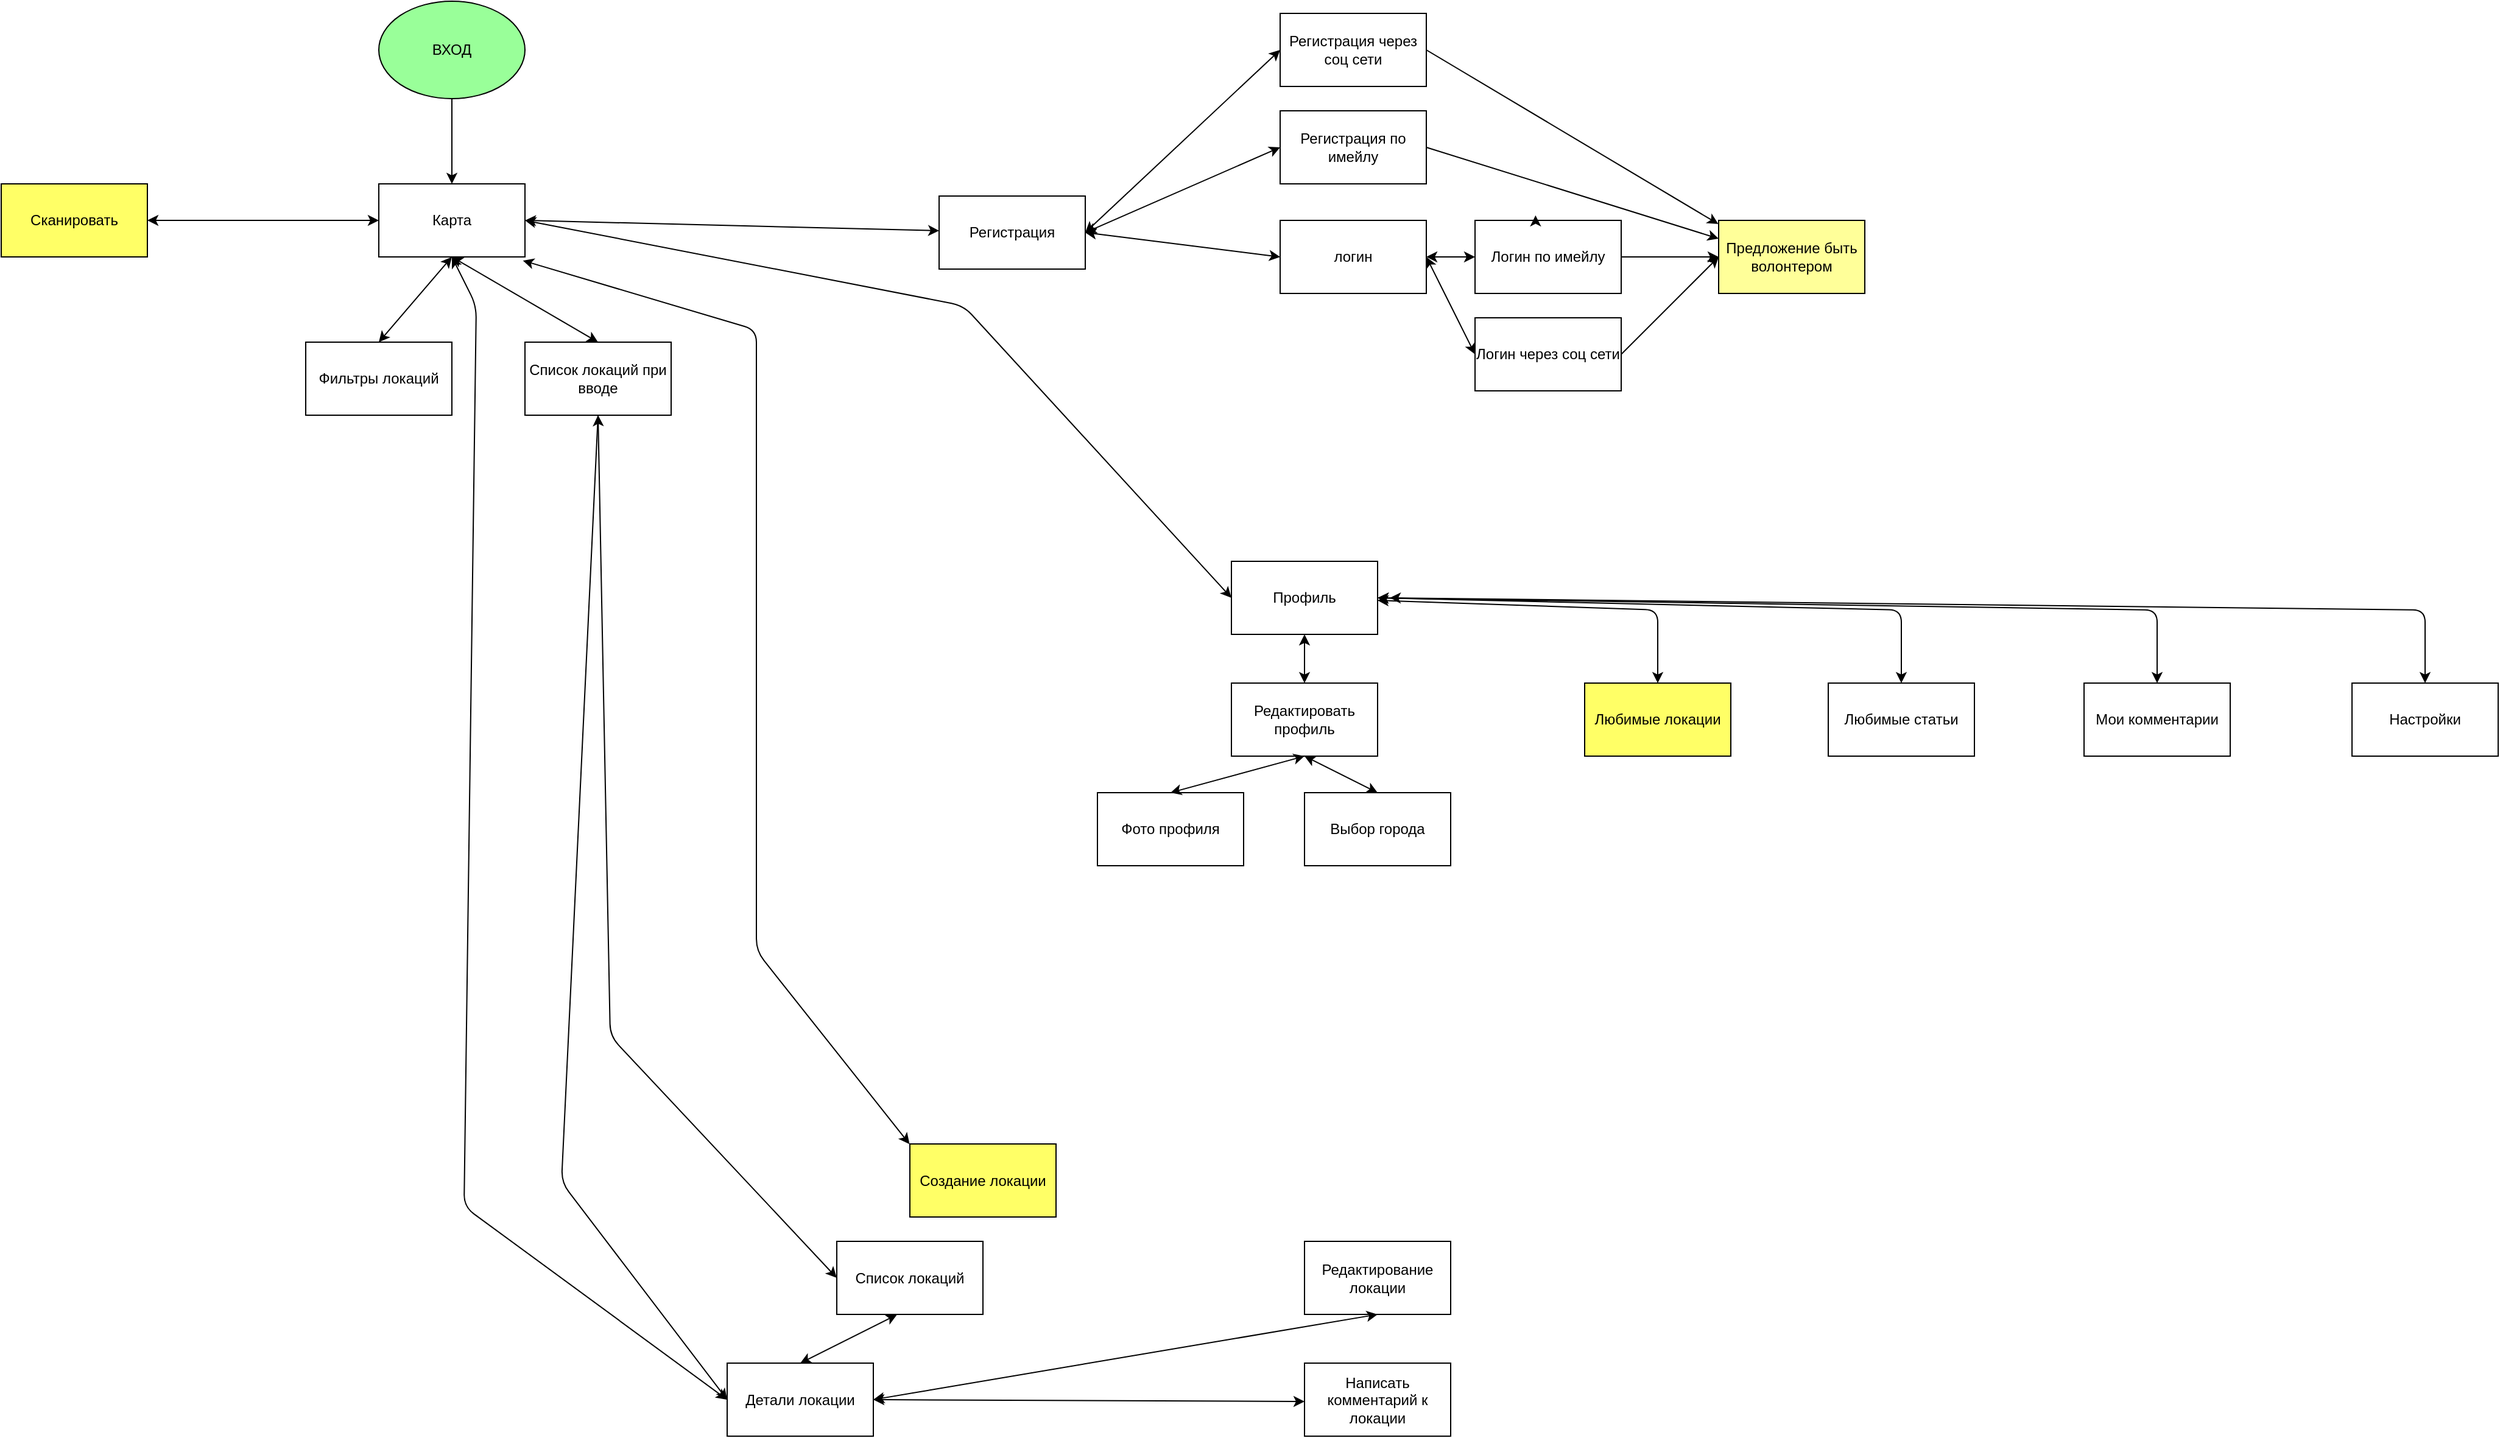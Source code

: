 <mxfile version="12.1.9" type="device" pages="1"><diagram id="9m6jjMZWExopY55syi4Y" name="Page-1"><mxGraphModel dx="1976" dy="927" grid="1" gridSize="10" guides="1" tooltips="1" connect="1" arrows="1" fold="1" page="1" pageScale="1" pageWidth="850" pageHeight="1100" math="0" shadow="0"><root><mxCell id="0"/><mxCell id="1" parent="0"/><mxCell id="0dQbdr2GvTAwIT77Btry-1" value="ВХОД&lt;br&gt;" style="ellipse;whiteSpace=wrap;html=1;fillColor=#99FF99;" vertex="1" parent="1"><mxGeometry x="360" y="40" width="120" height="80" as="geometry"/></mxCell><mxCell id="0dQbdr2GvTAwIT77Btry-2" value="Сканировать" style="rounded=0;whiteSpace=wrap;html=1;fillColor=#FFFF66;" vertex="1" parent="1"><mxGeometry x="50" y="190" width="120" height="60" as="geometry"/></mxCell><mxCell id="0dQbdr2GvTAwIT77Btry-3" value="Карта" style="rounded=0;whiteSpace=wrap;html=1;" vertex="1" parent="1"><mxGeometry x="360" y="190" width="120" height="60" as="geometry"/></mxCell><mxCell id="0dQbdr2GvTAwIT77Btry-4" value="Профиль" style="rounded=0;whiteSpace=wrap;html=1;" vertex="1" parent="1"><mxGeometry x="1060" y="500" width="120" height="60" as="geometry"/></mxCell><mxCell id="0dQbdr2GvTAwIT77Btry-5" value="Регистрация" style="rounded=0;whiteSpace=wrap;html=1;" vertex="1" parent="1"><mxGeometry x="820" y="200" width="120" height="60" as="geometry"/></mxCell><mxCell id="0dQbdr2GvTAwIT77Btry-6" value="" style="endArrow=classic;startArrow=classic;html=1;exitX=1;exitY=0.5;exitDx=0;exitDy=0;entryX=0;entryY=0.5;entryDx=0;entryDy=0;" edge="1" parent="1" source="0dQbdr2GvTAwIT77Btry-2" target="0dQbdr2GvTAwIT77Btry-3"><mxGeometry width="50" height="50" relative="1" as="geometry"><mxPoint x="270" y="240" as="sourcePoint"/><mxPoint x="320" y="190" as="targetPoint"/></mxGeometry></mxCell><mxCell id="0dQbdr2GvTAwIT77Btry-7" value="" style="endArrow=classic;startArrow=classic;html=1;exitX=1;exitY=0.5;exitDx=0;exitDy=0;" edge="1" parent="1" source="0dQbdr2GvTAwIT77Btry-3" target="0dQbdr2GvTAwIT77Btry-5"><mxGeometry width="50" height="50" relative="1" as="geometry"><mxPoint x="530" y="270" as="sourcePoint"/><mxPoint x="580" y="220" as="targetPoint"/></mxGeometry></mxCell><mxCell id="0dQbdr2GvTAwIT77Btry-8" value="" style="endArrow=classic;startArrow=classic;html=1;exitX=0;exitY=0.5;exitDx=0;exitDy=0;" edge="1" parent="1" source="0dQbdr2GvTAwIT77Btry-4"><mxGeometry width="50" height="50" relative="1" as="geometry"><mxPoint x="540" y="340" as="sourcePoint"/><mxPoint x="480" y="220" as="targetPoint"/><Array as="points"><mxPoint x="840" y="290"/></Array></mxGeometry></mxCell><mxCell id="0dQbdr2GvTAwIT77Btry-9" value="Список локаций при вводе" style="rounded=0;whiteSpace=wrap;html=1;" vertex="1" parent="1"><mxGeometry x="480" y="320" width="120" height="60" as="geometry"/></mxCell><mxCell id="0dQbdr2GvTAwIT77Btry-10" value="" style="endArrow=classic;startArrow=classic;html=1;exitX=0.5;exitY=1;exitDx=0;exitDy=0;entryX=0.5;entryY=0;entryDx=0;entryDy=0;" edge="1" parent="1" source="0dQbdr2GvTAwIT77Btry-3" target="0dQbdr2GvTAwIT77Btry-9"><mxGeometry width="50" height="50" relative="1" as="geometry"><mxPoint x="570" y="360" as="sourcePoint"/><mxPoint x="620" y="310" as="targetPoint"/></mxGeometry></mxCell><mxCell id="0dQbdr2GvTAwIT77Btry-11" value="Фильтры локаций" style="rounded=0;whiteSpace=wrap;html=1;" vertex="1" parent="1"><mxGeometry x="300" y="320" width="120" height="60" as="geometry"/></mxCell><mxCell id="0dQbdr2GvTAwIT77Btry-12" value="" style="endArrow=classic;startArrow=classic;html=1;entryX=0.5;entryY=1;entryDx=0;entryDy=0;exitX=0.5;exitY=0;exitDx=0;exitDy=0;" edge="1" parent="1" source="0dQbdr2GvTAwIT77Btry-11" target="0dQbdr2GvTAwIT77Btry-3"><mxGeometry width="50" height="50" relative="1" as="geometry"><mxPoint x="280" y="330" as="sourcePoint"/><mxPoint x="330" y="280" as="targetPoint"/></mxGeometry></mxCell><mxCell id="0dQbdr2GvTAwIT77Btry-13" value="Детали локации" style="rounded=0;whiteSpace=wrap;html=1;" vertex="1" parent="1"><mxGeometry x="646" y="1158.5" width="120" height="60" as="geometry"/></mxCell><mxCell id="0dQbdr2GvTAwIT77Btry-14" value="" style="endArrow=classic;startArrow=classic;html=1;entryX=0;entryY=0.5;entryDx=0;entryDy=0;" edge="1" parent="1" target="0dQbdr2GvTAwIT77Btry-13"><mxGeometry width="50" height="50" relative="1" as="geometry"><mxPoint x="420" y="250" as="sourcePoint"/><mxPoint x="610" y="590" as="targetPoint"/><Array as="points"><mxPoint x="440" y="290"/><mxPoint x="430" y="1030"/></Array></mxGeometry></mxCell><mxCell id="0dQbdr2GvTAwIT77Btry-15" value="Регистрация через соц сети" style="rounded=0;whiteSpace=wrap;html=1;" vertex="1" parent="1"><mxGeometry x="1100" y="50" width="120" height="60" as="geometry"/></mxCell><mxCell id="0dQbdr2GvTAwIT77Btry-16" value="Регистрация по имейлу" style="rounded=0;whiteSpace=wrap;html=1;" vertex="1" parent="1"><mxGeometry x="1100" y="130" width="120" height="60" as="geometry"/></mxCell><mxCell id="0dQbdr2GvTAwIT77Btry-17" value="логин" style="rounded=0;whiteSpace=wrap;html=1;" vertex="1" parent="1"><mxGeometry x="1100" y="220" width="120" height="60" as="geometry"/></mxCell><mxCell id="0dQbdr2GvTAwIT77Btry-18" value="Логин по имейлу" style="rounded=0;whiteSpace=wrap;html=1;" vertex="1" parent="1"><mxGeometry x="1260" y="220" width="120" height="60" as="geometry"/></mxCell><mxCell id="0dQbdr2GvTAwIT77Btry-19" value="Логин через соц сети" style="rounded=0;whiteSpace=wrap;html=1;" vertex="1" parent="1"><mxGeometry x="1260" y="300" width="120" height="60" as="geometry"/></mxCell><mxCell id="0dQbdr2GvTAwIT77Btry-20" value="" style="endArrow=classic;startArrow=classic;html=1;entryX=0;entryY=0.5;entryDx=0;entryDy=0;exitX=1;exitY=0.5;exitDx=0;exitDy=0;" edge="1" parent="1" source="0dQbdr2GvTAwIT77Btry-5" target="0dQbdr2GvTAwIT77Btry-15"><mxGeometry width="50" height="50" relative="1" as="geometry"><mxPoint x="960" y="250" as="sourcePoint"/><mxPoint x="1010" y="200" as="targetPoint"/></mxGeometry></mxCell><mxCell id="0dQbdr2GvTAwIT77Btry-21" value="" style="endArrow=classic;startArrow=classic;html=1;entryX=0;entryY=0.5;entryDx=0;entryDy=0;exitX=1;exitY=0.5;exitDx=0;exitDy=0;" edge="1" parent="1" source="0dQbdr2GvTAwIT77Btry-5" target="0dQbdr2GvTAwIT77Btry-16"><mxGeometry width="50" height="50" relative="1" as="geometry"><mxPoint x="980" y="330" as="sourcePoint"/><mxPoint x="1030" y="280" as="targetPoint"/></mxGeometry></mxCell><mxCell id="0dQbdr2GvTAwIT77Btry-22" value="" style="endArrow=classic;startArrow=classic;html=1;exitX=1;exitY=0.5;exitDx=0;exitDy=0;entryX=0;entryY=0.5;entryDx=0;entryDy=0;" edge="1" parent="1" source="0dQbdr2GvTAwIT77Btry-5" target="0dQbdr2GvTAwIT77Btry-17"><mxGeometry width="50" height="50" relative="1" as="geometry"><mxPoint x="980" y="340" as="sourcePoint"/><mxPoint x="1030" y="290" as="targetPoint"/></mxGeometry></mxCell><mxCell id="0dQbdr2GvTAwIT77Btry-23" style="edgeStyle=orthogonalEdgeStyle;rounded=0;orthogonalLoop=1;jettySize=auto;html=1;exitX=0.5;exitY=0;exitDx=0;exitDy=0;entryX=0.414;entryY=-0.069;entryDx=0;entryDy=0;entryPerimeter=0;" edge="1" parent="1" source="0dQbdr2GvTAwIT77Btry-18" target="0dQbdr2GvTAwIT77Btry-18"><mxGeometry relative="1" as="geometry"/></mxCell><mxCell id="0dQbdr2GvTAwIT77Btry-24" value="" style="endArrow=classic;startArrow=classic;html=1;entryX=0;entryY=0.5;entryDx=0;entryDy=0;exitX=1;exitY=0.5;exitDx=0;exitDy=0;" edge="1" parent="1" source="0dQbdr2GvTAwIT77Btry-17" target="0dQbdr2GvTAwIT77Btry-18"><mxGeometry width="50" height="50" relative="1" as="geometry"><mxPoint x="1140" y="370" as="sourcePoint"/><mxPoint x="1190" y="320" as="targetPoint"/></mxGeometry></mxCell><mxCell id="0dQbdr2GvTAwIT77Btry-25" value="" style="endArrow=classic;startArrow=classic;html=1;entryX=0;entryY=0.5;entryDx=0;entryDy=0;" edge="1" parent="1" target="0dQbdr2GvTAwIT77Btry-19"><mxGeometry width="50" height="50" relative="1" as="geometry"><mxPoint x="1220" y="250" as="sourcePoint"/><mxPoint x="1230" y="360" as="targetPoint"/></mxGeometry></mxCell><mxCell id="0dQbdr2GvTAwIT77Btry-26" value="Предложение быть волонтером&lt;br&gt;" style="rounded=0;whiteSpace=wrap;html=1;fillColor=#FFFF99;" vertex="1" parent="1"><mxGeometry x="1460" y="220" width="120" height="60" as="geometry"/></mxCell><mxCell id="0dQbdr2GvTAwIT77Btry-27" value="" style="endArrow=classic;html=1;exitX=1;exitY=0.5;exitDx=0;exitDy=0;entryX=-0.002;entryY=0.05;entryDx=0;entryDy=0;entryPerimeter=0;" edge="1" parent="1" source="0dQbdr2GvTAwIT77Btry-15" target="0dQbdr2GvTAwIT77Btry-26"><mxGeometry width="50" height="50" relative="1" as="geometry"><mxPoint x="1420" y="170" as="sourcePoint"/><mxPoint x="1470" y="120" as="targetPoint"/></mxGeometry></mxCell><mxCell id="0dQbdr2GvTAwIT77Btry-28" value="" style="endArrow=classic;html=1;exitX=1;exitY=0.5;exitDx=0;exitDy=0;entryX=0;entryY=0.25;entryDx=0;entryDy=0;" edge="1" parent="1" source="0dQbdr2GvTAwIT77Btry-16" target="0dQbdr2GvTAwIT77Btry-26"><mxGeometry width="50" height="50" relative="1" as="geometry"><mxPoint x="1250" y="210" as="sourcePoint"/><mxPoint x="1300" y="160" as="targetPoint"/></mxGeometry></mxCell><mxCell id="0dQbdr2GvTAwIT77Btry-29" value="" style="endArrow=classic;html=1;entryX=0;entryY=0.5;entryDx=0;entryDy=0;exitX=1;exitY=0.5;exitDx=0;exitDy=0;" edge="1" parent="1" source="0dQbdr2GvTAwIT77Btry-18" target="0dQbdr2GvTAwIT77Btry-26"><mxGeometry width="50" height="50" relative="1" as="geometry"><mxPoint x="1420" y="420" as="sourcePoint"/><mxPoint x="1470" y="370" as="targetPoint"/></mxGeometry></mxCell><mxCell id="0dQbdr2GvTAwIT77Btry-30" value="" style="endArrow=classic;html=1;entryX=0;entryY=0.5;entryDx=0;entryDy=0;exitX=1;exitY=0.5;exitDx=0;exitDy=0;" edge="1" parent="1" source="0dQbdr2GvTAwIT77Btry-19" target="0dQbdr2GvTAwIT77Btry-26"><mxGeometry width="50" height="50" relative="1" as="geometry"><mxPoint x="1470" y="400" as="sourcePoint"/><mxPoint x="1520" y="350" as="targetPoint"/></mxGeometry></mxCell><mxCell id="0dQbdr2GvTAwIT77Btry-31" value="" style="endArrow=classic;html=1;exitX=0.5;exitY=1;exitDx=0;exitDy=0;entryX=0;entryY=0.5;entryDx=0;entryDy=0;" edge="1" parent="1" source="0dQbdr2GvTAwIT77Btry-9" target="0dQbdr2GvTAwIT77Btry-13"><mxGeometry width="50" height="50" relative="1" as="geometry"><mxPoint x="570" y="520" as="sourcePoint"/><mxPoint x="620" y="470" as="targetPoint"/><Array as="points"><mxPoint x="510" y="1010"/></Array></mxGeometry></mxCell><mxCell id="0dQbdr2GvTAwIT77Btry-32" value="Редактировать профиль" style="rounded=0;whiteSpace=wrap;html=1;fillColor=#FFFFFF;" vertex="1" parent="1"><mxGeometry x="1060" y="600" width="120" height="60" as="geometry"/></mxCell><mxCell id="0dQbdr2GvTAwIT77Btry-33" value="Фото профиля" style="rounded=0;whiteSpace=wrap;html=1;fillColor=#FFFFFF;" vertex="1" parent="1"><mxGeometry x="950" y="690" width="120" height="60" as="geometry"/></mxCell><mxCell id="0dQbdr2GvTAwIT77Btry-34" value="Выбор города" style="rounded=0;whiteSpace=wrap;html=1;fillColor=#FFFFFF;" vertex="1" parent="1"><mxGeometry x="1120" y="690" width="120" height="60" as="geometry"/></mxCell><mxCell id="0dQbdr2GvTAwIT77Btry-35" value="" style="endArrow=classic;startArrow=classic;html=1;exitX=0.5;exitY=1;exitDx=0;exitDy=0;entryX=0.5;entryY=0;entryDx=0;entryDy=0;" edge="1" parent="1" source="0dQbdr2GvTAwIT77Btry-4" target="0dQbdr2GvTAwIT77Btry-32"><mxGeometry width="50" height="50" relative="1" as="geometry"><mxPoint x="1400" y="650" as="sourcePoint"/><mxPoint x="1450" y="600" as="targetPoint"/></mxGeometry></mxCell><mxCell id="0dQbdr2GvTAwIT77Btry-36" value="" style="endArrow=classic;startArrow=classic;html=1;entryX=0.5;entryY=1;entryDx=0;entryDy=0;exitX=0.5;exitY=0;exitDx=0;exitDy=0;" edge="1" parent="1" source="0dQbdr2GvTAwIT77Btry-33" target="0dQbdr2GvTAwIT77Btry-32"><mxGeometry width="50" height="50" relative="1" as="geometry"><mxPoint x="830" y="880" as="sourcePoint"/><mxPoint x="880" y="830" as="targetPoint"/></mxGeometry></mxCell><mxCell id="0dQbdr2GvTAwIT77Btry-37" value="" style="endArrow=classic;startArrow=classic;html=1;exitX=0.5;exitY=1;exitDx=0;exitDy=0;entryX=0.5;entryY=0;entryDx=0;entryDy=0;" edge="1" parent="1" source="0dQbdr2GvTAwIT77Btry-32" target="0dQbdr2GvTAwIT77Btry-34"><mxGeometry width="50" height="50" relative="1" as="geometry"><mxPoint x="1210" y="880" as="sourcePoint"/><mxPoint x="1260" y="830" as="targetPoint"/></mxGeometry></mxCell><mxCell id="0dQbdr2GvTAwIT77Btry-38" value="Любимые локации" style="rounded=0;whiteSpace=wrap;html=1;fillColor=#FFFF66;" vertex="1" parent="1"><mxGeometry x="1350" y="600" width="120" height="60" as="geometry"/></mxCell><mxCell id="0dQbdr2GvTAwIT77Btry-39" value="" style="endArrow=classic;startArrow=classic;html=1;entryX=0.5;entryY=0;entryDx=0;entryDy=0;" edge="1" parent="1" source="0dQbdr2GvTAwIT77Btry-4" target="0dQbdr2GvTAwIT77Btry-38"><mxGeometry width="50" height="50" relative="1" as="geometry"><mxPoint x="1320" y="560" as="sourcePoint"/><mxPoint x="1370" y="510" as="targetPoint"/><Array as="points"><mxPoint x="1410" y="540"/></Array></mxGeometry></mxCell><mxCell id="0dQbdr2GvTAwIT77Btry-40" value="Любимые статьи" style="rounded=0;whiteSpace=wrap;html=1;fillColor=#FFFFFF;" vertex="1" parent="1"><mxGeometry x="1550" y="600" width="120" height="60" as="geometry"/></mxCell><mxCell id="0dQbdr2GvTAwIT77Btry-41" value="" style="endArrow=classic;startArrow=classic;html=1;exitX=1;exitY=0.5;exitDx=0;exitDy=0;entryX=0.5;entryY=0;entryDx=0;entryDy=0;" edge="1" parent="1" source="0dQbdr2GvTAwIT77Btry-4" target="0dQbdr2GvTAwIT77Btry-40"><mxGeometry width="50" height="50" relative="1" as="geometry"><mxPoint x="1310" y="550" as="sourcePoint"/><mxPoint x="1360" y="500" as="targetPoint"/><Array as="points"><mxPoint x="1610" y="540"/></Array></mxGeometry></mxCell><mxCell id="0dQbdr2GvTAwIT77Btry-42" value="Настройки" style="rounded=0;whiteSpace=wrap;html=1;fillColor=#FFFFFF;" vertex="1" parent="1"><mxGeometry x="1980" y="600" width="120" height="60" as="geometry"/></mxCell><mxCell id="0dQbdr2GvTAwIT77Btry-43" value="Мои комментарии" style="rounded=0;whiteSpace=wrap;html=1;fillColor=#FFFFFF;" vertex="1" parent="1"><mxGeometry x="1760" y="600" width="120" height="60" as="geometry"/></mxCell><mxCell id="0dQbdr2GvTAwIT77Btry-44" value="" style="endArrow=classic;startArrow=classic;html=1;entryX=0.5;entryY=0;entryDx=0;entryDy=0;exitX=1;exitY=0.5;exitDx=0;exitDy=0;" edge="1" parent="1" source="0dQbdr2GvTAwIT77Btry-4" target="0dQbdr2GvTAwIT77Btry-43"><mxGeometry width="50" height="50" relative="1" as="geometry"><mxPoint x="1760" y="570" as="sourcePoint"/><mxPoint x="1810" y="520" as="targetPoint"/><Array as="points"><mxPoint x="1820" y="540"/></Array></mxGeometry></mxCell><mxCell id="0dQbdr2GvTAwIT77Btry-45" value="" style="endArrow=classic;startArrow=classic;html=1;entryX=0.5;entryY=0;entryDx=0;entryDy=0;" edge="1" parent="1" target="0dQbdr2GvTAwIT77Btry-42"><mxGeometry width="50" height="50" relative="1" as="geometry"><mxPoint x="1190" y="530" as="sourcePoint"/><mxPoint x="1960" y="510" as="targetPoint"/><Array as="points"><mxPoint x="2040" y="540"/></Array></mxGeometry></mxCell><mxCell id="0dQbdr2GvTAwIT77Btry-46" value="Список локаций&lt;br&gt;" style="rounded=0;whiteSpace=wrap;html=1;fillColor=#FFFFFF;" vertex="1" parent="1"><mxGeometry x="736" y="1058.5" width="120" height="60" as="geometry"/></mxCell><mxCell id="0dQbdr2GvTAwIT77Btry-47" value="" style="endArrow=classic;startArrow=classic;html=1;entryX=0;entryY=0.5;entryDx=0;entryDy=0;exitX=0.5;exitY=1;exitDx=0;exitDy=0;" edge="1" parent="1" source="0dQbdr2GvTAwIT77Btry-9" target="0dQbdr2GvTAwIT77Btry-46"><mxGeometry width="50" height="50" relative="1" as="geometry"><mxPoint x="440" y="710" as="sourcePoint"/><mxPoint x="490" y="660" as="targetPoint"/><Array as="points"><mxPoint x="550" y="890"/></Array></mxGeometry></mxCell><mxCell id="0dQbdr2GvTAwIT77Btry-48" value="Создание локации" style="rounded=0;whiteSpace=wrap;html=1;fillColor=#FFFF66;" vertex="1" parent="1"><mxGeometry x="796" y="978.5" width="120" height="60" as="geometry"/></mxCell><mxCell id="0dQbdr2GvTAwIT77Btry-49" value="Написать комментарий к локации" style="rounded=0;whiteSpace=wrap;html=1;fillColor=#FFFFFF;" vertex="1" parent="1"><mxGeometry x="1120" y="1158.5" width="120" height="60" as="geometry"/></mxCell><mxCell id="0dQbdr2GvTAwIT77Btry-50" value="" style="endArrow=classic;startArrow=classic;html=1;entryX=-0.002;entryY=0.002;entryDx=0;entryDy=0;entryPerimeter=0;exitX=0.986;exitY=1.05;exitDx=0;exitDy=0;exitPerimeter=0;" edge="1" parent="1" source="0dQbdr2GvTAwIT77Btry-3" target="0dQbdr2GvTAwIT77Btry-48"><mxGeometry width="50" height="50" relative="1" as="geometry"><mxPoint x="660" y="330" as="sourcePoint"/><mxPoint x="780" y="640" as="targetPoint"/><Array as="points"><mxPoint x="670" y="310"/><mxPoint x="670" y="820"/></Array></mxGeometry></mxCell><mxCell id="0dQbdr2GvTAwIT77Btry-51" value="Редактирование локации" style="rounded=0;whiteSpace=wrap;html=1;fillColor=#FFFFFF;" vertex="1" parent="1"><mxGeometry x="1120" y="1058.5" width="120" height="60" as="geometry"/></mxCell><mxCell id="0dQbdr2GvTAwIT77Btry-53" value="" style="endArrow=classic;startArrow=classic;html=1;exitX=1;exitY=0.5;exitDx=0;exitDy=0;" edge="1" parent="1" source="0dQbdr2GvTAwIT77Btry-13"><mxGeometry width="50" height="50" relative="1" as="geometry"><mxPoint x="1110" y="1240" as="sourcePoint"/><mxPoint x="1120" y="1190" as="targetPoint"/></mxGeometry></mxCell><mxCell id="0dQbdr2GvTAwIT77Btry-55" value="" style="endArrow=classic;startArrow=classic;html=1;entryX=0.5;entryY=1;entryDx=0;entryDy=0;exitX=1;exitY=0.5;exitDx=0;exitDy=0;" edge="1" parent="1" source="0dQbdr2GvTAwIT77Btry-13" target="0dQbdr2GvTAwIT77Btry-51"><mxGeometry width="50" height="50" relative="1" as="geometry"><mxPoint x="990" y="1130" as="sourcePoint"/><mxPoint x="1040" y="1080" as="targetPoint"/></mxGeometry></mxCell><mxCell id="0dQbdr2GvTAwIT77Btry-57" value="" style="endArrow=classic;startArrow=classic;html=1;entryX=0.412;entryY=1.004;entryDx=0;entryDy=0;entryPerimeter=0;exitX=0.5;exitY=0;exitDx=0;exitDy=0;" edge="1" parent="1" source="0dQbdr2GvTAwIT77Btry-13" target="0dQbdr2GvTAwIT77Btry-46"><mxGeometry width="50" height="50" relative="1" as="geometry"><mxPoint x="730" y="1320" as="sourcePoint"/><mxPoint x="780" y="1270" as="targetPoint"/></mxGeometry></mxCell><mxCell id="0dQbdr2GvTAwIT77Btry-58" value="" style="endArrow=classic;html=1;exitX=0.5;exitY=1;exitDx=0;exitDy=0;entryX=0.5;entryY=0;entryDx=0;entryDy=0;" edge="1" parent="1" source="0dQbdr2GvTAwIT77Btry-1" target="0dQbdr2GvTAwIT77Btry-3"><mxGeometry width="50" height="50" relative="1" as="geometry"><mxPoint x="620" y="150" as="sourcePoint"/><mxPoint x="670" y="100" as="targetPoint"/></mxGeometry></mxCell></root></mxGraphModel></diagram></mxfile>